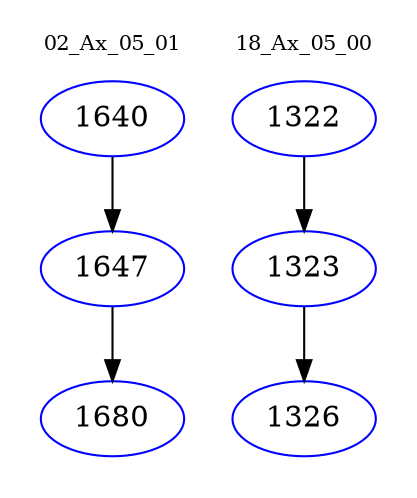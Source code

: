 digraph{
subgraph cluster_0 {
color = white
label = "02_Ax_05_01";
fontsize=10;
T0_1640 [label="1640", color="blue"]
T0_1640 -> T0_1647 [color="black"]
T0_1647 [label="1647", color="blue"]
T0_1647 -> T0_1680 [color="black"]
T0_1680 [label="1680", color="blue"]
}
subgraph cluster_1 {
color = white
label = "18_Ax_05_00";
fontsize=10;
T1_1322 [label="1322", color="blue"]
T1_1322 -> T1_1323 [color="black"]
T1_1323 [label="1323", color="blue"]
T1_1323 -> T1_1326 [color="black"]
T1_1326 [label="1326", color="blue"]
}
}
